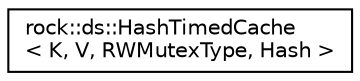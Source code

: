 digraph "类继承关系图"
{
 // LATEX_PDF_SIZE
  edge [fontname="Helvetica",fontsize="10",labelfontname="Helvetica",labelfontsize="10"];
  node [fontname="Helvetica",fontsize="10",shape=record];
  rankdir="LR";
  Node0 [label="rock::ds::HashTimedCache\l\< K, V, RWMutexType, Hash \>",height=0.2,width=0.4,color="black", fillcolor="white", style="filled",URL="$classrock_1_1ds_1_1HashTimedCache.html",tooltip=" "];
}
